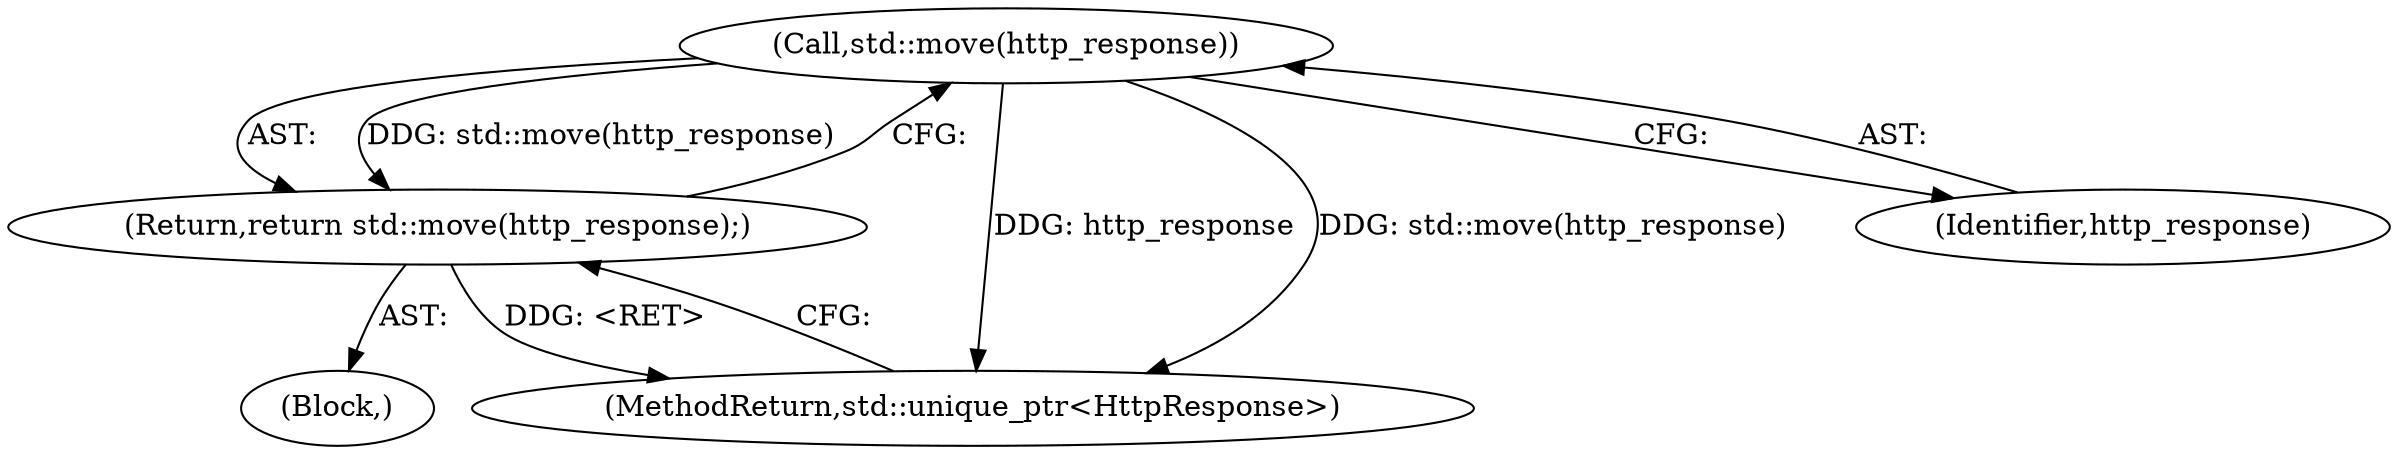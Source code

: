 digraph "0_Chrome_8b10115b2410b4bde18e094ad9fb8c5056134c87_8@API" {
"1000342" [label="(Call,std::move(http_response))"];
"1000341" [label="(Return,return std::move(http_response);)"];
"1000344" [label="(MethodReturn,std::unique_ptr<HttpResponse>)"];
"1000342" [label="(Call,std::move(http_response))"];
"1000343" [label="(Identifier,http_response)"];
"1000103" [label="(Block,)"];
"1000341" [label="(Return,return std::move(http_response);)"];
"1000342" -> "1000341"  [label="AST: "];
"1000342" -> "1000343"  [label="CFG: "];
"1000343" -> "1000342"  [label="AST: "];
"1000341" -> "1000342"  [label="CFG: "];
"1000342" -> "1000344"  [label="DDG: http_response"];
"1000342" -> "1000344"  [label="DDG: std::move(http_response)"];
"1000342" -> "1000341"  [label="DDG: std::move(http_response)"];
"1000341" -> "1000103"  [label="AST: "];
"1000344" -> "1000341"  [label="CFG: "];
"1000341" -> "1000344"  [label="DDG: <RET>"];
}
